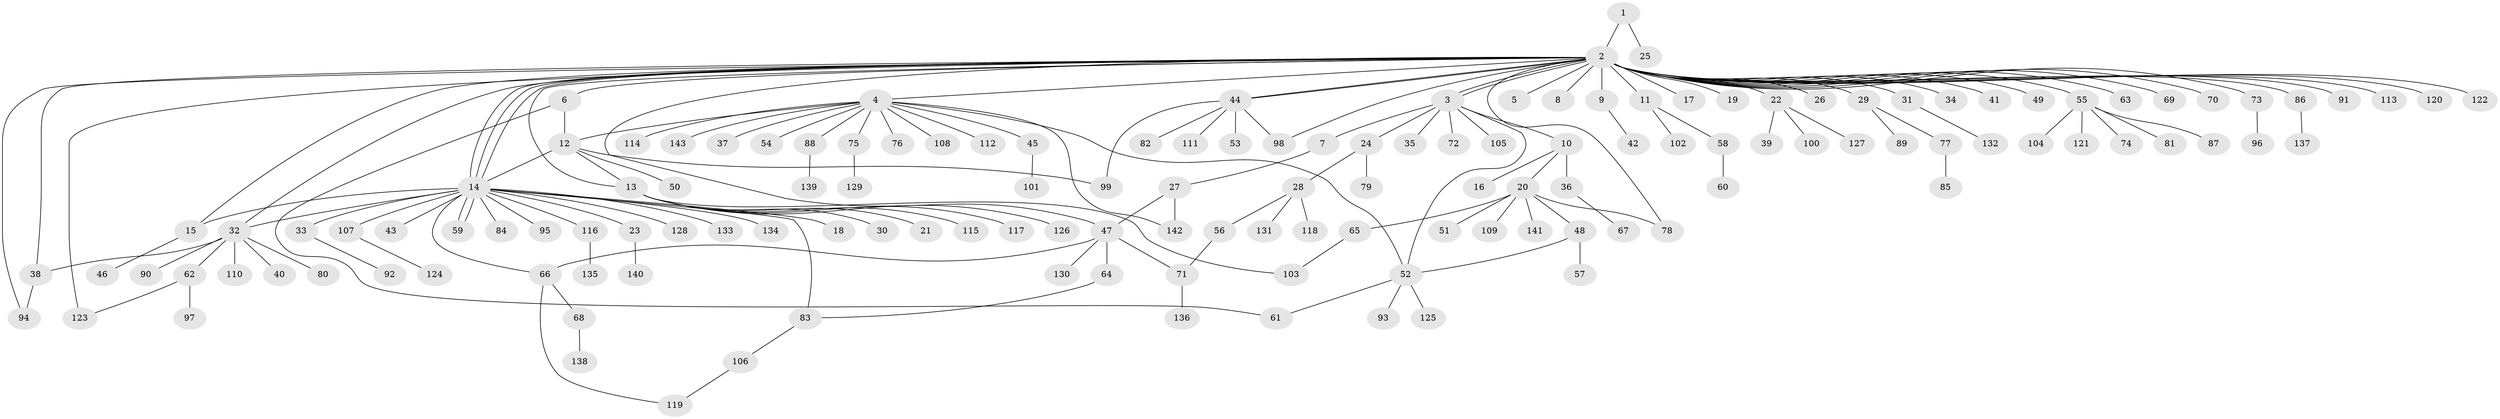 // Generated by graph-tools (version 1.1) at 2025/01/03/09/25 03:01:43]
// undirected, 143 vertices, 168 edges
graph export_dot {
graph [start="1"]
  node [color=gray90,style=filled];
  1;
  2;
  3;
  4;
  5;
  6;
  7;
  8;
  9;
  10;
  11;
  12;
  13;
  14;
  15;
  16;
  17;
  18;
  19;
  20;
  21;
  22;
  23;
  24;
  25;
  26;
  27;
  28;
  29;
  30;
  31;
  32;
  33;
  34;
  35;
  36;
  37;
  38;
  39;
  40;
  41;
  42;
  43;
  44;
  45;
  46;
  47;
  48;
  49;
  50;
  51;
  52;
  53;
  54;
  55;
  56;
  57;
  58;
  59;
  60;
  61;
  62;
  63;
  64;
  65;
  66;
  67;
  68;
  69;
  70;
  71;
  72;
  73;
  74;
  75;
  76;
  77;
  78;
  79;
  80;
  81;
  82;
  83;
  84;
  85;
  86;
  87;
  88;
  89;
  90;
  91;
  92;
  93;
  94;
  95;
  96;
  97;
  98;
  99;
  100;
  101;
  102;
  103;
  104;
  105;
  106;
  107;
  108;
  109;
  110;
  111;
  112;
  113;
  114;
  115;
  116;
  117;
  118;
  119;
  120;
  121;
  122;
  123;
  124;
  125;
  126;
  127;
  128;
  129;
  130;
  131;
  132;
  133;
  134;
  135;
  136;
  137;
  138;
  139;
  140;
  141;
  142;
  143;
  1 -- 2;
  1 -- 25;
  2 -- 3;
  2 -- 3;
  2 -- 4;
  2 -- 5;
  2 -- 6;
  2 -- 8;
  2 -- 9;
  2 -- 11;
  2 -- 13;
  2 -- 14;
  2 -- 14;
  2 -- 14;
  2 -- 15;
  2 -- 17;
  2 -- 19;
  2 -- 22;
  2 -- 26;
  2 -- 29;
  2 -- 31;
  2 -- 32;
  2 -- 34;
  2 -- 38;
  2 -- 41;
  2 -- 44;
  2 -- 44;
  2 -- 47;
  2 -- 49;
  2 -- 55;
  2 -- 63;
  2 -- 69;
  2 -- 70;
  2 -- 73;
  2 -- 78;
  2 -- 86;
  2 -- 91;
  2 -- 94;
  2 -- 98;
  2 -- 113;
  2 -- 120;
  2 -- 122;
  2 -- 123;
  3 -- 7;
  3 -- 10;
  3 -- 24;
  3 -- 35;
  3 -- 52;
  3 -- 72;
  3 -- 105;
  4 -- 12;
  4 -- 37;
  4 -- 45;
  4 -- 52;
  4 -- 54;
  4 -- 75;
  4 -- 76;
  4 -- 88;
  4 -- 108;
  4 -- 112;
  4 -- 114;
  4 -- 142;
  4 -- 143;
  6 -- 12;
  6 -- 61;
  7 -- 27;
  9 -- 42;
  10 -- 16;
  10 -- 20;
  10 -- 36;
  11 -- 58;
  11 -- 102;
  12 -- 13;
  12 -- 14;
  12 -- 50;
  12 -- 99;
  13 -- 21;
  13 -- 30;
  13 -- 103;
  13 -- 115;
  13 -- 117;
  13 -- 126;
  14 -- 15;
  14 -- 18;
  14 -- 23;
  14 -- 32;
  14 -- 33;
  14 -- 43;
  14 -- 59;
  14 -- 59;
  14 -- 66;
  14 -- 83;
  14 -- 84;
  14 -- 95;
  14 -- 107;
  14 -- 116;
  14 -- 128;
  14 -- 133;
  14 -- 134;
  15 -- 46;
  20 -- 48;
  20 -- 51;
  20 -- 65;
  20 -- 78;
  20 -- 109;
  20 -- 141;
  22 -- 39;
  22 -- 100;
  22 -- 127;
  23 -- 140;
  24 -- 28;
  24 -- 79;
  27 -- 47;
  27 -- 142;
  28 -- 56;
  28 -- 118;
  28 -- 131;
  29 -- 77;
  29 -- 89;
  31 -- 132;
  32 -- 38;
  32 -- 40;
  32 -- 62;
  32 -- 80;
  32 -- 90;
  32 -- 110;
  33 -- 92;
  36 -- 67;
  38 -- 94;
  44 -- 53;
  44 -- 82;
  44 -- 98;
  44 -- 99;
  44 -- 111;
  45 -- 101;
  47 -- 64;
  47 -- 66;
  47 -- 71;
  47 -- 130;
  48 -- 52;
  48 -- 57;
  52 -- 61;
  52 -- 93;
  52 -- 125;
  55 -- 74;
  55 -- 81;
  55 -- 87;
  55 -- 104;
  55 -- 121;
  56 -- 71;
  58 -- 60;
  62 -- 97;
  62 -- 123;
  64 -- 83;
  65 -- 103;
  66 -- 68;
  66 -- 119;
  68 -- 138;
  71 -- 136;
  73 -- 96;
  75 -- 129;
  77 -- 85;
  83 -- 106;
  86 -- 137;
  88 -- 139;
  106 -- 119;
  107 -- 124;
  116 -- 135;
}
